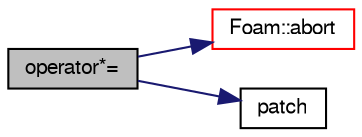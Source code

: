 digraph "operator*="
{
  bgcolor="transparent";
  edge [fontname="FreeSans",fontsize="10",labelfontname="FreeSans",labelfontsize="10"];
  node [fontname="FreeSans",fontsize="10",shape=record];
  rankdir="LR";
  Node2555 [label="operator*=",height=0.2,width=0.4,color="black", fillcolor="grey75", style="filled", fontcolor="black"];
  Node2555 -> Node2556 [color="midnightblue",fontsize="10",style="solid",fontname="FreeSans"];
  Node2556 [label="Foam::abort",height=0.2,width=0.4,color="red",URL="$a21124.html#a447107a607d03e417307c203fa5fb44b"];
  Node2555 -> Node2599 [color="midnightblue",fontsize="10",style="solid",fontname="FreeSans"];
  Node2599 [label="patch",height=0.2,width=0.4,color="black",URL="$a22354.html#aca0923a4611f6166ffd8fa14d81864a4",tooltip="Return patch. "];
}
